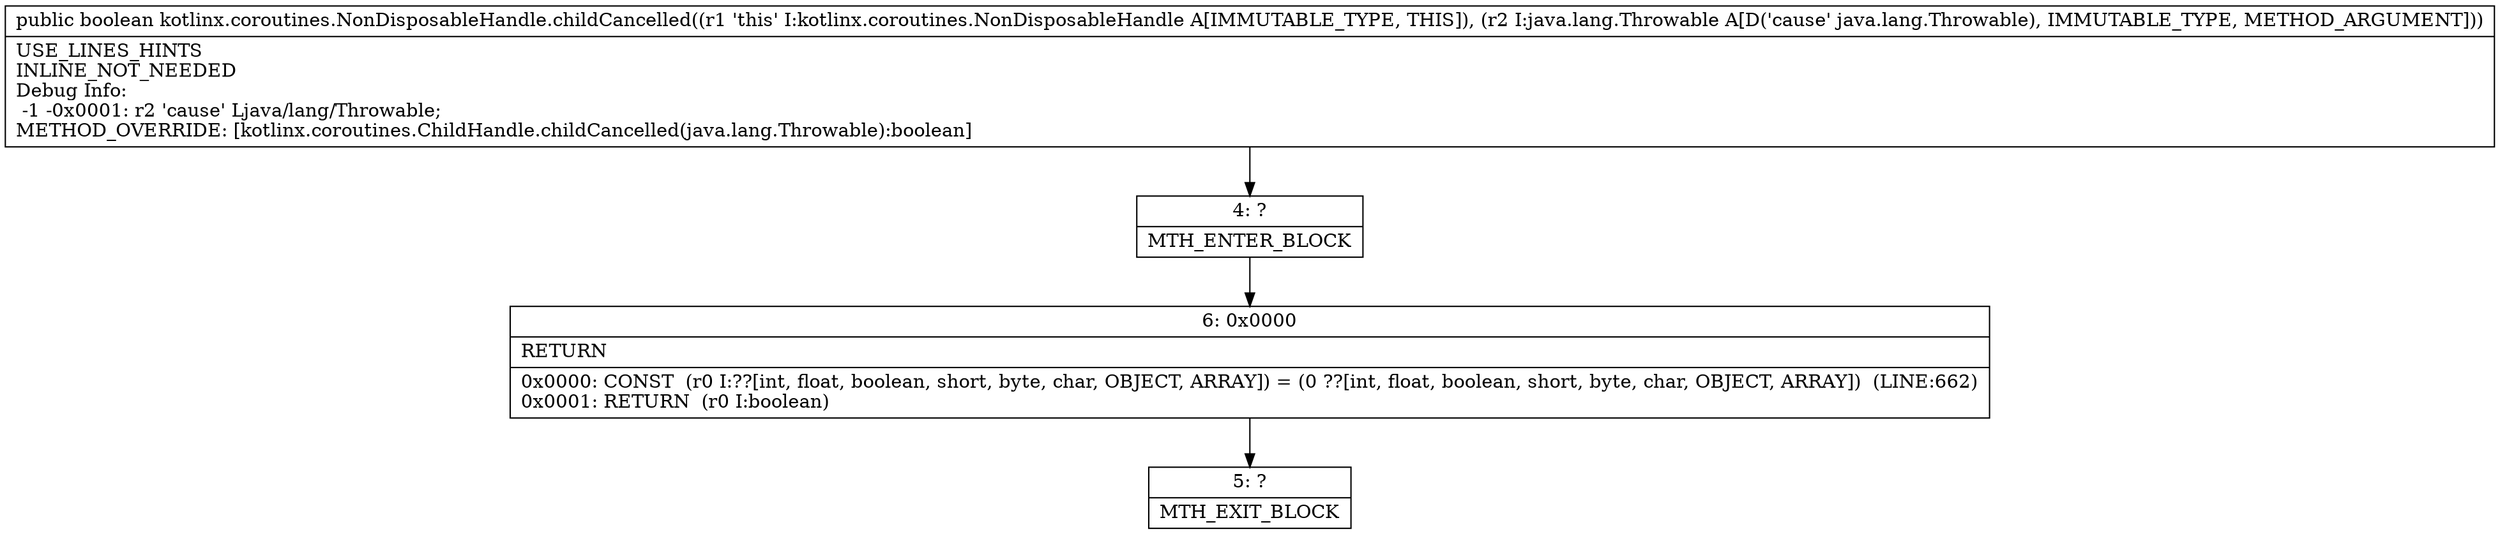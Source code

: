 digraph "CFG forkotlinx.coroutines.NonDisposableHandle.childCancelled(Ljava\/lang\/Throwable;)Z" {
Node_4 [shape=record,label="{4\:\ ?|MTH_ENTER_BLOCK\l}"];
Node_6 [shape=record,label="{6\:\ 0x0000|RETURN\l|0x0000: CONST  (r0 I:??[int, float, boolean, short, byte, char, OBJECT, ARRAY]) = (0 ??[int, float, boolean, short, byte, char, OBJECT, ARRAY])  (LINE:662)\l0x0001: RETURN  (r0 I:boolean) \l}"];
Node_5 [shape=record,label="{5\:\ ?|MTH_EXIT_BLOCK\l}"];
MethodNode[shape=record,label="{public boolean kotlinx.coroutines.NonDisposableHandle.childCancelled((r1 'this' I:kotlinx.coroutines.NonDisposableHandle A[IMMUTABLE_TYPE, THIS]), (r2 I:java.lang.Throwable A[D('cause' java.lang.Throwable), IMMUTABLE_TYPE, METHOD_ARGUMENT]))  | USE_LINES_HINTS\lINLINE_NOT_NEEDED\lDebug Info:\l  \-1 \-0x0001: r2 'cause' Ljava\/lang\/Throwable;\lMETHOD_OVERRIDE: [kotlinx.coroutines.ChildHandle.childCancelled(java.lang.Throwable):boolean]\l}"];
MethodNode -> Node_4;Node_4 -> Node_6;
Node_6 -> Node_5;
}


